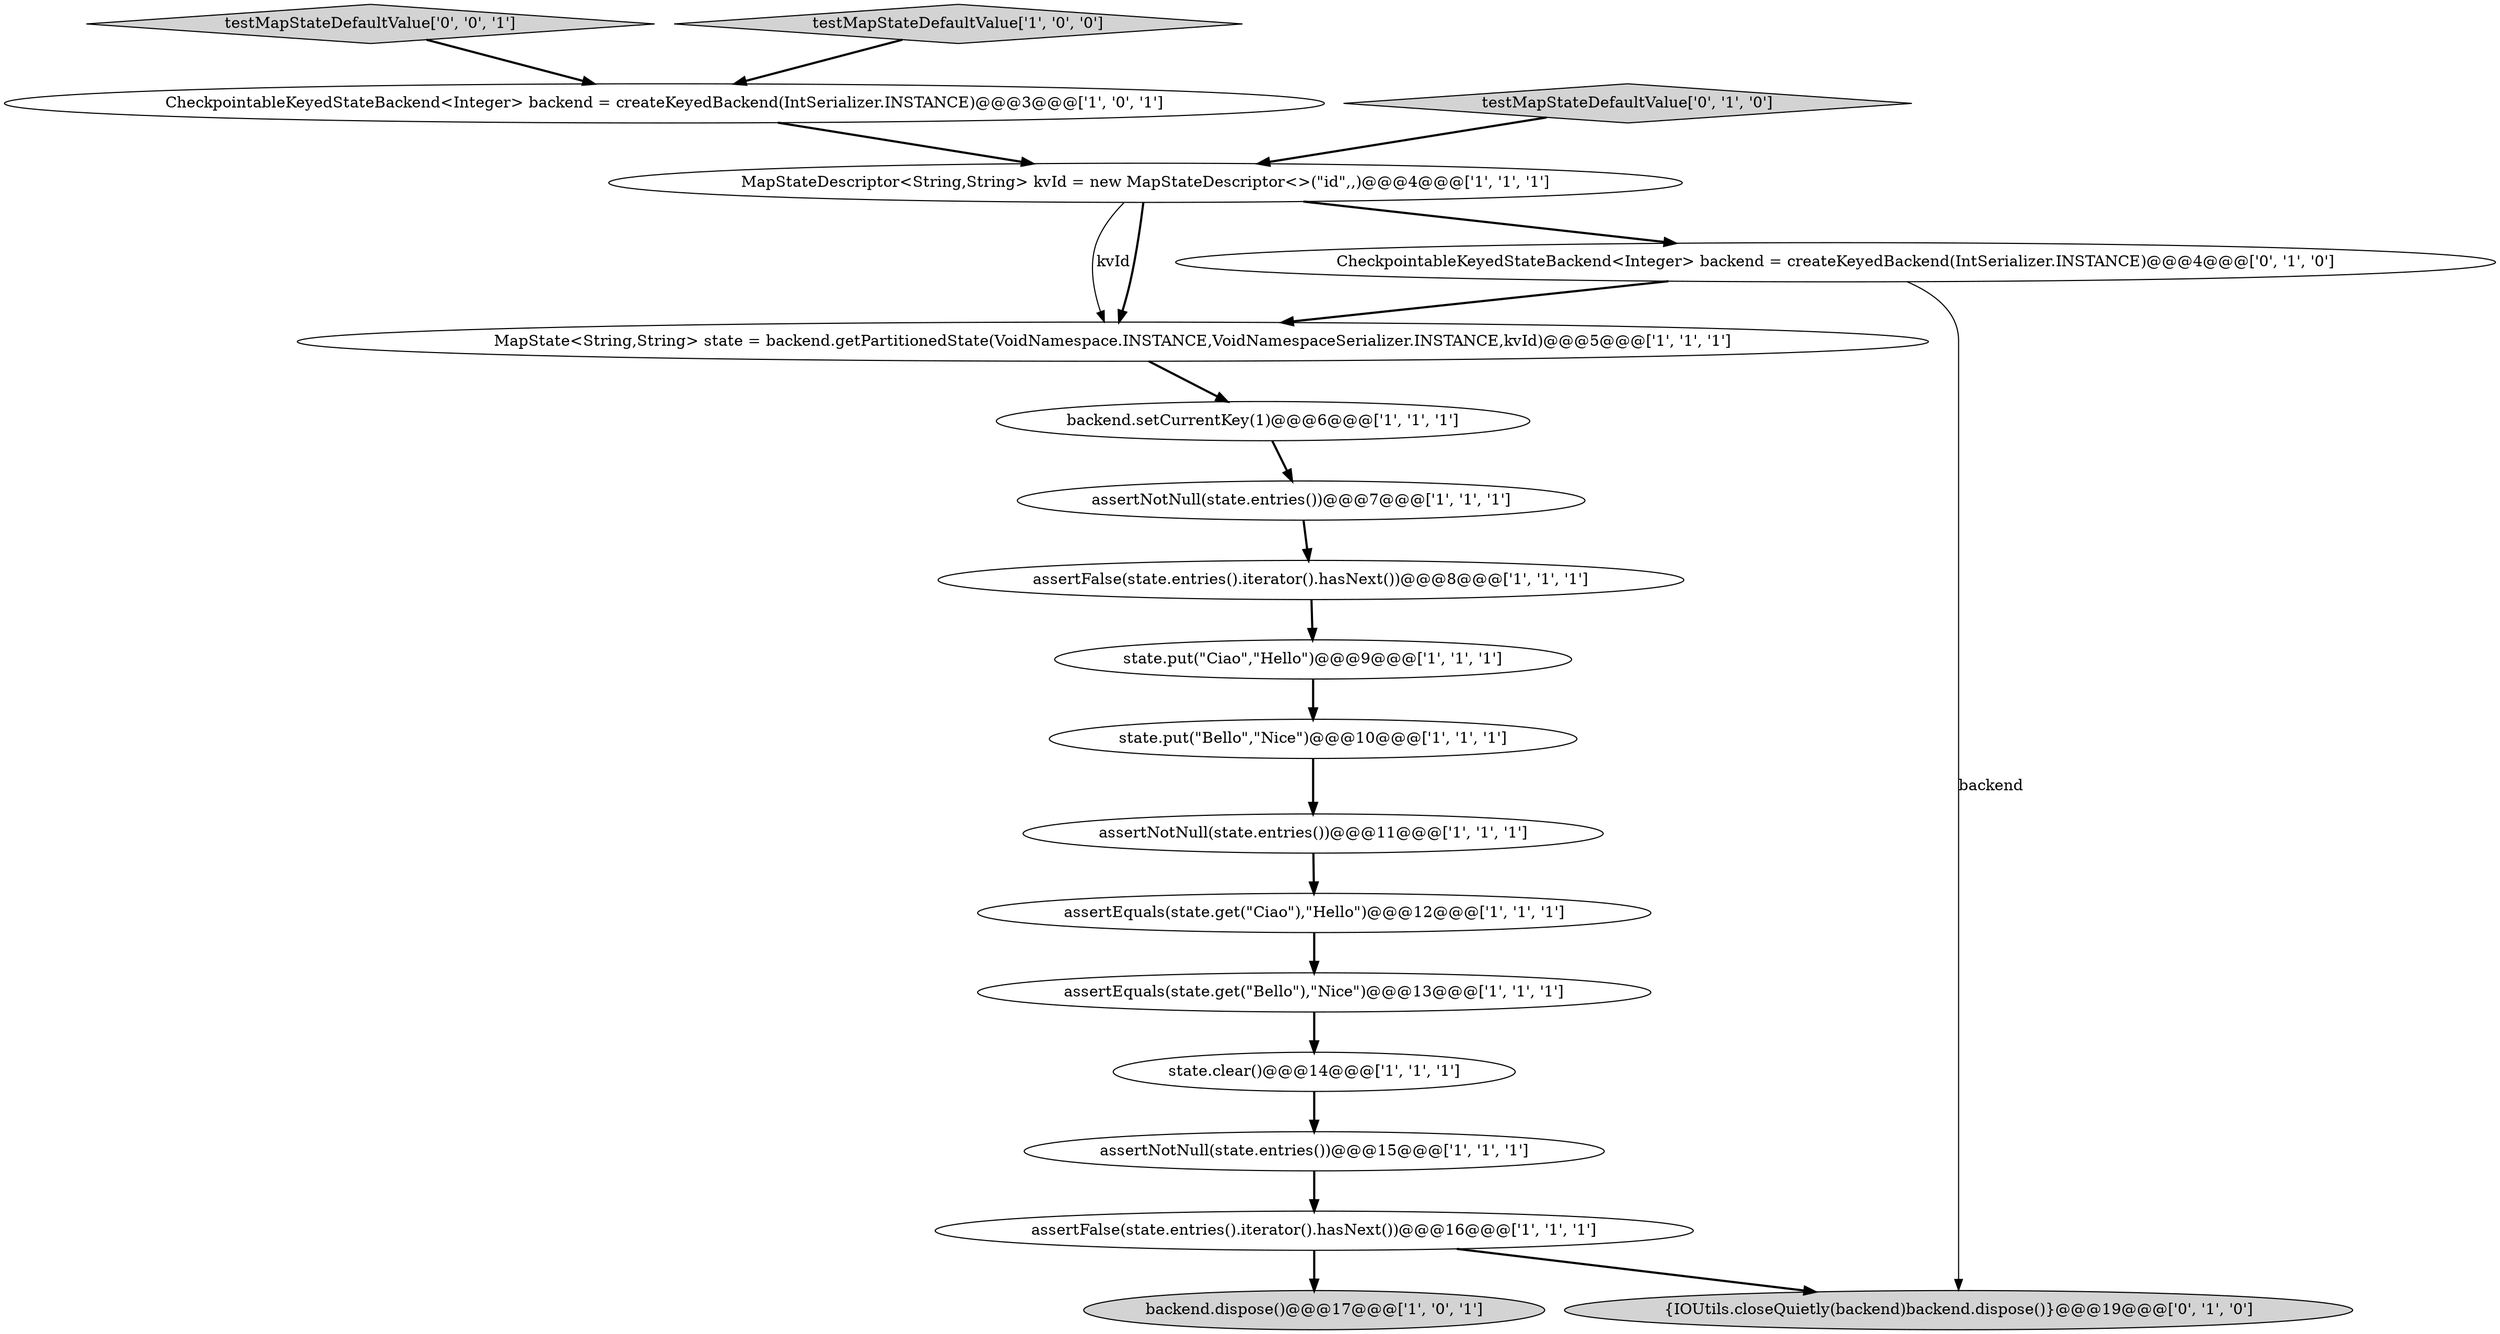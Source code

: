digraph {
12 [style = filled, label = "assertFalse(state.entries().iterator().hasNext())@@@8@@@['1', '1', '1']", fillcolor = white, shape = ellipse image = "AAA0AAABBB1BBB"];
3 [style = filled, label = "state.put(\"Bello\",\"Nice\")@@@10@@@['1', '1', '1']", fillcolor = white, shape = ellipse image = "AAA0AAABBB1BBB"];
7 [style = filled, label = "backend.setCurrentKey(1)@@@6@@@['1', '1', '1']", fillcolor = white, shape = ellipse image = "AAA0AAABBB1BBB"];
14 [style = filled, label = "assertEquals(state.get(\"Ciao\"),\"Hello\")@@@12@@@['1', '1', '1']", fillcolor = white, shape = ellipse image = "AAA0AAABBB1BBB"];
4 [style = filled, label = "CheckpointableKeyedStateBackend<Integer> backend = createKeyedBackend(IntSerializer.INSTANCE)@@@3@@@['1', '0', '1']", fillcolor = white, shape = ellipse image = "AAA0AAABBB1BBB"];
18 [style = filled, label = "testMapStateDefaultValue['0', '1', '0']", fillcolor = lightgray, shape = diamond image = "AAA0AAABBB2BBB"];
19 [style = filled, label = "testMapStateDefaultValue['0', '0', '1']", fillcolor = lightgray, shape = diamond image = "AAA0AAABBB3BBB"];
1 [style = filled, label = "state.clear()@@@14@@@['1', '1', '1']", fillcolor = white, shape = ellipse image = "AAA0AAABBB1BBB"];
5 [style = filled, label = "MapState<String,String> state = backend.getPartitionedState(VoidNamespace.INSTANCE,VoidNamespaceSerializer.INSTANCE,kvId)@@@5@@@['1', '1', '1']", fillcolor = white, shape = ellipse image = "AAA0AAABBB1BBB"];
17 [style = filled, label = "CheckpointableKeyedStateBackend<Integer> backend = createKeyedBackend(IntSerializer.INSTANCE)@@@4@@@['0', '1', '0']", fillcolor = white, shape = ellipse image = "AAA1AAABBB2BBB"];
2 [style = filled, label = "state.put(\"Ciao\",\"Hello\")@@@9@@@['1', '1', '1']", fillcolor = white, shape = ellipse image = "AAA0AAABBB1BBB"];
6 [style = filled, label = "backend.dispose()@@@17@@@['1', '0', '1']", fillcolor = lightgray, shape = ellipse image = "AAA0AAABBB1BBB"];
9 [style = filled, label = "assertNotNull(state.entries())@@@7@@@['1', '1', '1']", fillcolor = white, shape = ellipse image = "AAA0AAABBB1BBB"];
11 [style = filled, label = "assertFalse(state.entries().iterator().hasNext())@@@16@@@['1', '1', '1']", fillcolor = white, shape = ellipse image = "AAA0AAABBB1BBB"];
15 [style = filled, label = "assertNotNull(state.entries())@@@15@@@['1', '1', '1']", fillcolor = white, shape = ellipse image = "AAA0AAABBB1BBB"];
16 [style = filled, label = "{IOUtils.closeQuietly(backend)backend.dispose()}@@@19@@@['0', '1', '0']", fillcolor = lightgray, shape = ellipse image = "AAA1AAABBB2BBB"];
0 [style = filled, label = "testMapStateDefaultValue['1', '0', '0']", fillcolor = lightgray, shape = diamond image = "AAA0AAABBB1BBB"];
10 [style = filled, label = "MapStateDescriptor<String,String> kvId = new MapStateDescriptor<>(\"id\",,)@@@4@@@['1', '1', '1']", fillcolor = white, shape = ellipse image = "AAA0AAABBB1BBB"];
8 [style = filled, label = "assertEquals(state.get(\"Bello\"),\"Nice\")@@@13@@@['1', '1', '1']", fillcolor = white, shape = ellipse image = "AAA0AAABBB1BBB"];
13 [style = filled, label = "assertNotNull(state.entries())@@@11@@@['1', '1', '1']", fillcolor = white, shape = ellipse image = "AAA0AAABBB1BBB"];
0->4 [style = bold, label=""];
10->17 [style = bold, label=""];
7->9 [style = bold, label=""];
12->2 [style = bold, label=""];
11->16 [style = bold, label=""];
11->6 [style = bold, label=""];
17->16 [style = solid, label="backend"];
3->13 [style = bold, label=""];
10->5 [style = solid, label="kvId"];
2->3 [style = bold, label=""];
8->1 [style = bold, label=""];
15->11 [style = bold, label=""];
18->10 [style = bold, label=""];
14->8 [style = bold, label=""];
1->15 [style = bold, label=""];
19->4 [style = bold, label=""];
4->10 [style = bold, label=""];
13->14 [style = bold, label=""];
10->5 [style = bold, label=""];
5->7 [style = bold, label=""];
17->5 [style = bold, label=""];
9->12 [style = bold, label=""];
}
